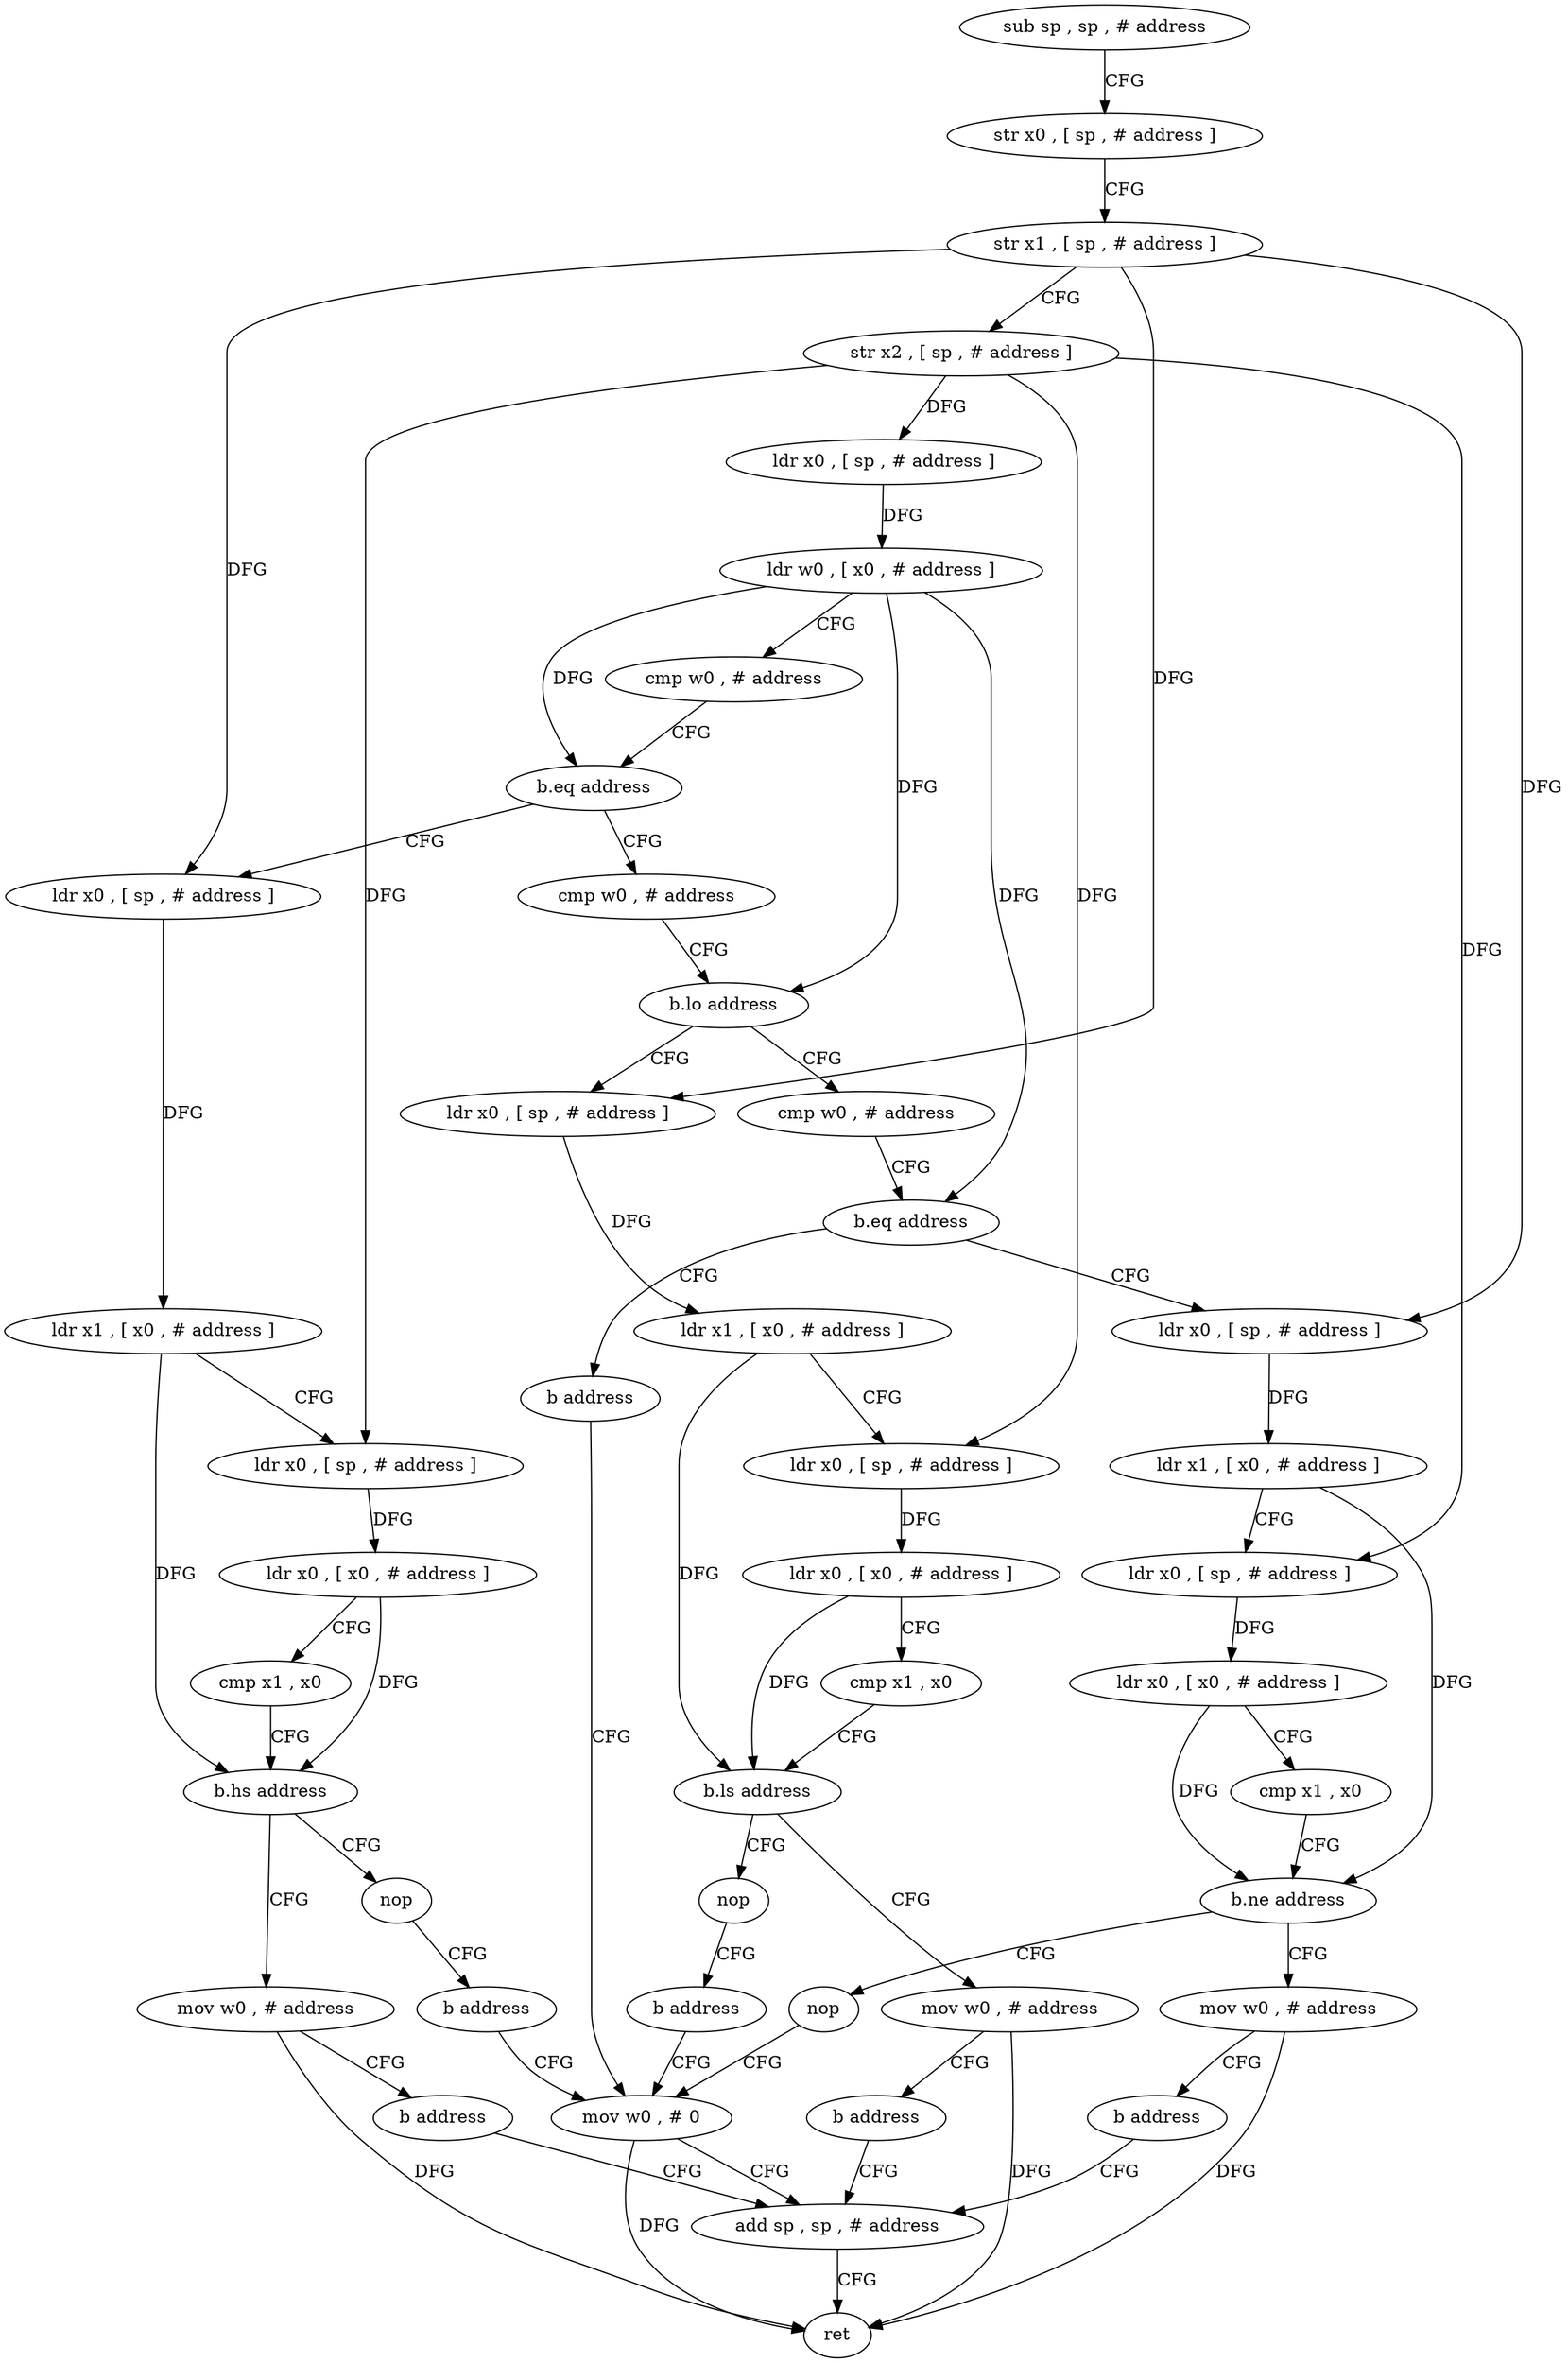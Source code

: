 digraph "func" {
"4218140" [label = "sub sp , sp , # address" ]
"4218144" [label = "str x0 , [ sp , # address ]" ]
"4218148" [label = "str x1 , [ sp , # address ]" ]
"4218152" [label = "str x2 , [ sp , # address ]" ]
"4218156" [label = "ldr x0 , [ sp , # address ]" ]
"4218160" [label = "ldr w0 , [ x0 , # address ]" ]
"4218164" [label = "cmp w0 , # address" ]
"4218168" [label = "b.eq address" ]
"4218224" [label = "ldr x0 , [ sp , # address ]" ]
"4218172" [label = "cmp w0 , # address" ]
"4218228" [label = "ldr x1 , [ x0 , # address ]" ]
"4218232" [label = "ldr x0 , [ sp , # address ]" ]
"4218236" [label = "ldr x0 , [ x0 , # address ]" ]
"4218240" [label = "cmp x1 , x0" ]
"4218244" [label = "b.hs address" ]
"4218296" [label = "nop" ]
"4218248" [label = "mov w0 , # address" ]
"4218176" [label = "b.lo address" ]
"4218192" [label = "ldr x0 , [ sp , # address ]" ]
"4218180" [label = "cmp w0 , # address" ]
"4218300" [label = "b address" ]
"4218308" [label = "mov w0 , # 0" ]
"4218252" [label = "b address" ]
"4218312" [label = "add sp , sp , # address" ]
"4218196" [label = "ldr x1 , [ x0 , # address ]" ]
"4218200" [label = "ldr x0 , [ sp , # address ]" ]
"4218204" [label = "ldr x0 , [ x0 , # address ]" ]
"4218208" [label = "cmp x1 , x0" ]
"4218212" [label = "b.ls address" ]
"4218288" [label = "nop" ]
"4218216" [label = "mov w0 , # address" ]
"4218184" [label = "b.eq address" ]
"4218256" [label = "ldr x0 , [ sp , # address ]" ]
"4218188" [label = "b address" ]
"4218316" [label = "ret" ]
"4218292" [label = "b address" ]
"4218220" [label = "b address" ]
"4218260" [label = "ldr x1 , [ x0 , # address ]" ]
"4218264" [label = "ldr x0 , [ sp , # address ]" ]
"4218268" [label = "ldr x0 , [ x0 , # address ]" ]
"4218272" [label = "cmp x1 , x0" ]
"4218276" [label = "b.ne address" ]
"4218304" [label = "nop" ]
"4218280" [label = "mov w0 , # address" ]
"4218284" [label = "b address" ]
"4218140" -> "4218144" [ label = "CFG" ]
"4218144" -> "4218148" [ label = "CFG" ]
"4218148" -> "4218152" [ label = "CFG" ]
"4218148" -> "4218224" [ label = "DFG" ]
"4218148" -> "4218192" [ label = "DFG" ]
"4218148" -> "4218256" [ label = "DFG" ]
"4218152" -> "4218156" [ label = "DFG" ]
"4218152" -> "4218232" [ label = "DFG" ]
"4218152" -> "4218200" [ label = "DFG" ]
"4218152" -> "4218264" [ label = "DFG" ]
"4218156" -> "4218160" [ label = "DFG" ]
"4218160" -> "4218164" [ label = "CFG" ]
"4218160" -> "4218168" [ label = "DFG" ]
"4218160" -> "4218176" [ label = "DFG" ]
"4218160" -> "4218184" [ label = "DFG" ]
"4218164" -> "4218168" [ label = "CFG" ]
"4218168" -> "4218224" [ label = "CFG" ]
"4218168" -> "4218172" [ label = "CFG" ]
"4218224" -> "4218228" [ label = "DFG" ]
"4218172" -> "4218176" [ label = "CFG" ]
"4218228" -> "4218232" [ label = "CFG" ]
"4218228" -> "4218244" [ label = "DFG" ]
"4218232" -> "4218236" [ label = "DFG" ]
"4218236" -> "4218240" [ label = "CFG" ]
"4218236" -> "4218244" [ label = "DFG" ]
"4218240" -> "4218244" [ label = "CFG" ]
"4218244" -> "4218296" [ label = "CFG" ]
"4218244" -> "4218248" [ label = "CFG" ]
"4218296" -> "4218300" [ label = "CFG" ]
"4218248" -> "4218252" [ label = "CFG" ]
"4218248" -> "4218316" [ label = "DFG" ]
"4218176" -> "4218192" [ label = "CFG" ]
"4218176" -> "4218180" [ label = "CFG" ]
"4218192" -> "4218196" [ label = "DFG" ]
"4218180" -> "4218184" [ label = "CFG" ]
"4218300" -> "4218308" [ label = "CFG" ]
"4218308" -> "4218312" [ label = "CFG" ]
"4218308" -> "4218316" [ label = "DFG" ]
"4218252" -> "4218312" [ label = "CFG" ]
"4218312" -> "4218316" [ label = "CFG" ]
"4218196" -> "4218200" [ label = "CFG" ]
"4218196" -> "4218212" [ label = "DFG" ]
"4218200" -> "4218204" [ label = "DFG" ]
"4218204" -> "4218208" [ label = "CFG" ]
"4218204" -> "4218212" [ label = "DFG" ]
"4218208" -> "4218212" [ label = "CFG" ]
"4218212" -> "4218288" [ label = "CFG" ]
"4218212" -> "4218216" [ label = "CFG" ]
"4218288" -> "4218292" [ label = "CFG" ]
"4218216" -> "4218220" [ label = "CFG" ]
"4218216" -> "4218316" [ label = "DFG" ]
"4218184" -> "4218256" [ label = "CFG" ]
"4218184" -> "4218188" [ label = "CFG" ]
"4218256" -> "4218260" [ label = "DFG" ]
"4218188" -> "4218308" [ label = "CFG" ]
"4218292" -> "4218308" [ label = "CFG" ]
"4218220" -> "4218312" [ label = "CFG" ]
"4218260" -> "4218264" [ label = "CFG" ]
"4218260" -> "4218276" [ label = "DFG" ]
"4218264" -> "4218268" [ label = "DFG" ]
"4218268" -> "4218272" [ label = "CFG" ]
"4218268" -> "4218276" [ label = "DFG" ]
"4218272" -> "4218276" [ label = "CFG" ]
"4218276" -> "4218304" [ label = "CFG" ]
"4218276" -> "4218280" [ label = "CFG" ]
"4218304" -> "4218308" [ label = "CFG" ]
"4218280" -> "4218284" [ label = "CFG" ]
"4218280" -> "4218316" [ label = "DFG" ]
"4218284" -> "4218312" [ label = "CFG" ]
}

